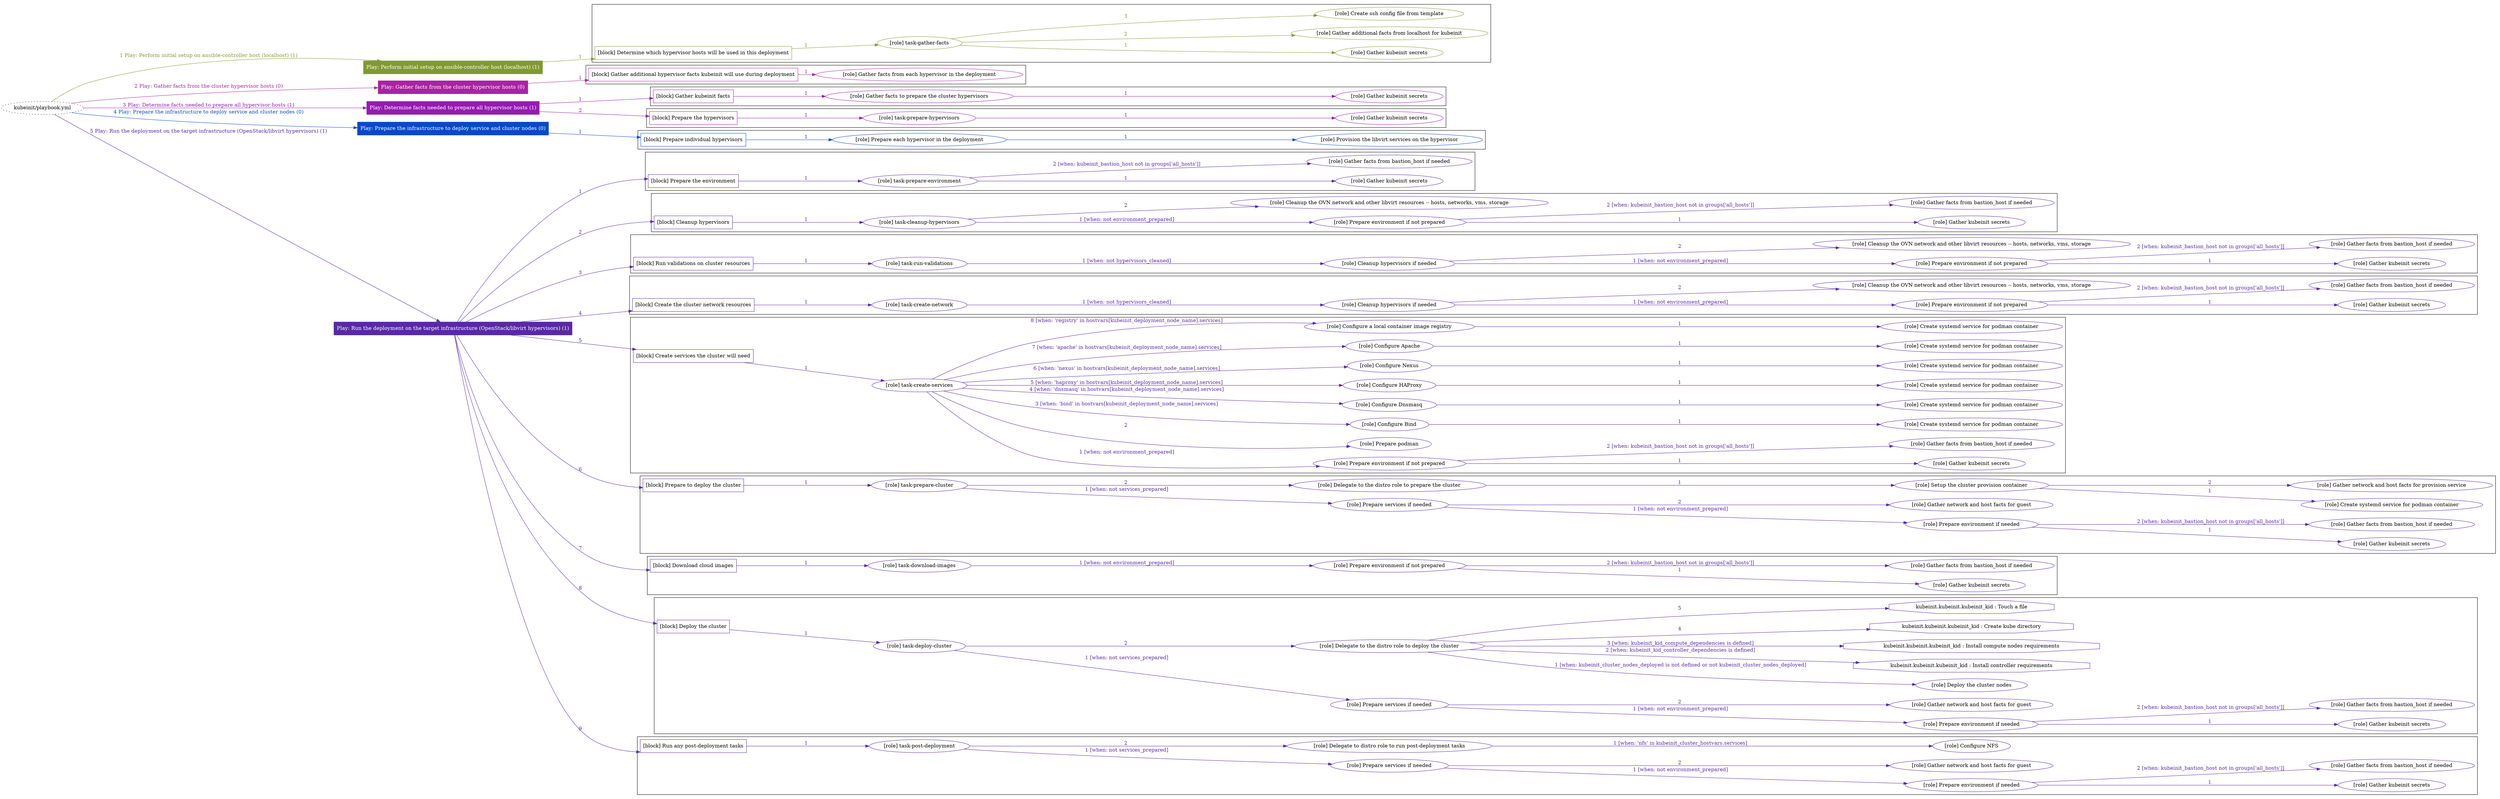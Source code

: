 digraph {
	graph [concentrate=true ordering=in rankdir=LR ratio=fill]
	edge [esep=5 sep=10]
	"kubeinit/playbook.yml" [URL="/home/runner/work/kubeinit/kubeinit/kubeinit/playbook.yml" id=playbook_8ce972f6 style=dotted]
	"kubeinit/playbook.yml" -> play_a00610d8 [label="1 Play: Perform initial setup on ansible-controller host (localhost) (1)" color="#819933" fontcolor="#819933" id=edge_play_a00610d8 labeltooltip="1 Play: Perform initial setup on ansible-controller host (localhost) (1)" tooltip="1 Play: Perform initial setup on ansible-controller host (localhost) (1)"]
	subgraph "Play: Perform initial setup on ansible-controller host (localhost) (1)" {
		play_a00610d8 [label="Play: Perform initial setup on ansible-controller host (localhost) (1)" URL="/home/runner/work/kubeinit/kubeinit/kubeinit/playbook.yml" color="#819933" fontcolor="#ffffff" id=play_a00610d8 shape=box style=filled tooltip=localhost]
		play_a00610d8 -> block_eecd0eb5 [label=1 color="#819933" fontcolor="#819933" id=edge_block_eecd0eb5 labeltooltip=1 tooltip=1]
		subgraph cluster_block_eecd0eb5 {
			block_eecd0eb5 [label="[block] Determine which hypervisor hosts will be used in this deployment" URL="/home/runner/work/kubeinit/kubeinit/kubeinit/playbook.yml" color="#819933" id=block_eecd0eb5 labeltooltip="Determine which hypervisor hosts will be used in this deployment" shape=box tooltip="Determine which hypervisor hosts will be used in this deployment"]
			block_eecd0eb5 -> role_9b26ced1 [label="1 " color="#819933" fontcolor="#819933" id=edge_role_9b26ced1 labeltooltip="1 " tooltip="1 "]
			subgraph "task-gather-facts" {
				role_9b26ced1 [label="[role] task-gather-facts" URL="/home/runner/work/kubeinit/kubeinit/kubeinit/playbook.yml" color="#819933" id=role_9b26ced1 tooltip="task-gather-facts"]
				role_9b26ced1 -> role_7bff878f [label="1 " color="#819933" fontcolor="#819933" id=edge_role_7bff878f labeltooltip="1 " tooltip="1 "]
				subgraph "Gather kubeinit secrets" {
					role_7bff878f [label="[role] Gather kubeinit secrets" URL="/home/runner/.ansible/collections/ansible_collections/kubeinit/kubeinit/roles/kubeinit_prepare/tasks/build_hypervisors_group.yml" color="#819933" id=role_7bff878f tooltip="Gather kubeinit secrets"]
				}
				role_9b26ced1 -> role_5f33b4a3 [label="2 " color="#819933" fontcolor="#819933" id=edge_role_5f33b4a3 labeltooltip="2 " tooltip="2 "]
				subgraph "Gather additional facts from localhost for kubeinit" {
					role_5f33b4a3 [label="[role] Gather additional facts from localhost for kubeinit" URL="/home/runner/.ansible/collections/ansible_collections/kubeinit/kubeinit/roles/kubeinit_prepare/tasks/build_hypervisors_group.yml" color="#819933" id=role_5f33b4a3 tooltip="Gather additional facts from localhost for kubeinit"]
				}
				role_9b26ced1 -> role_9626a377 [label="3 " color="#819933" fontcolor="#819933" id=edge_role_9626a377 labeltooltip="3 " tooltip="3 "]
				subgraph "Create ssh config file from template" {
					role_9626a377 [label="[role] Create ssh config file from template" URL="/home/runner/.ansible/collections/ansible_collections/kubeinit/kubeinit/roles/kubeinit_prepare/tasks/build_hypervisors_group.yml" color="#819933" id=role_9626a377 tooltip="Create ssh config file from template"]
				}
			}
		}
	}
	"kubeinit/playbook.yml" -> play_d8bf153d [label="2 Play: Gather facts from the cluster hypervisor hosts (0)" color="#a923a3" fontcolor="#a923a3" id=edge_play_d8bf153d labeltooltip="2 Play: Gather facts from the cluster hypervisor hosts (0)" tooltip="2 Play: Gather facts from the cluster hypervisor hosts (0)"]
	subgraph "Play: Gather facts from the cluster hypervisor hosts (0)" {
		play_d8bf153d [label="Play: Gather facts from the cluster hypervisor hosts (0)" URL="/home/runner/work/kubeinit/kubeinit/kubeinit/playbook.yml" color="#a923a3" fontcolor="#ffffff" id=play_d8bf153d shape=box style=filled tooltip="Play: Gather facts from the cluster hypervisor hosts (0)"]
		play_d8bf153d -> block_7d957547 [label=1 color="#a923a3" fontcolor="#a923a3" id=edge_block_7d957547 labeltooltip=1 tooltip=1]
		subgraph cluster_block_7d957547 {
			block_7d957547 [label="[block] Gather additional hypervisor facts kubeinit will use during deployment" URL="/home/runner/work/kubeinit/kubeinit/kubeinit/playbook.yml" color="#a923a3" id=block_7d957547 labeltooltip="Gather additional hypervisor facts kubeinit will use during deployment" shape=box tooltip="Gather additional hypervisor facts kubeinit will use during deployment"]
			block_7d957547 -> role_57a91de4 [label="1 " color="#a923a3" fontcolor="#a923a3" id=edge_role_57a91de4 labeltooltip="1 " tooltip="1 "]
			subgraph "Gather facts from each hypervisor in the deployment" {
				role_57a91de4 [label="[role] Gather facts from each hypervisor in the deployment" URL="/home/runner/work/kubeinit/kubeinit/kubeinit/playbook.yml" color="#a923a3" id=role_57a91de4 tooltip="Gather facts from each hypervisor in the deployment"]
			}
		}
	}
	"kubeinit/playbook.yml" -> play_5dade172 [label="3 Play: Determine facts needed to prepare all hypervisor hosts (1)" color="#941cb0" fontcolor="#941cb0" id=edge_play_5dade172 labeltooltip="3 Play: Determine facts needed to prepare all hypervisor hosts (1)" tooltip="3 Play: Determine facts needed to prepare all hypervisor hosts (1)"]
	subgraph "Play: Determine facts needed to prepare all hypervisor hosts (1)" {
		play_5dade172 [label="Play: Determine facts needed to prepare all hypervisor hosts (1)" URL="/home/runner/work/kubeinit/kubeinit/kubeinit/playbook.yml" color="#941cb0" fontcolor="#ffffff" id=play_5dade172 shape=box style=filled tooltip=localhost]
		play_5dade172 -> block_a8b3f844 [label=1 color="#941cb0" fontcolor="#941cb0" id=edge_block_a8b3f844 labeltooltip=1 tooltip=1]
		subgraph cluster_block_a8b3f844 {
			block_a8b3f844 [label="[block] Gather kubeinit facts" URL="/home/runner/work/kubeinit/kubeinit/kubeinit/playbook.yml" color="#941cb0" id=block_a8b3f844 labeltooltip="Gather kubeinit facts" shape=box tooltip="Gather kubeinit facts"]
			block_a8b3f844 -> role_d0532cda [label="1 " color="#941cb0" fontcolor="#941cb0" id=edge_role_d0532cda labeltooltip="1 " tooltip="1 "]
			subgraph "Gather facts to prepare the cluster hypervisors" {
				role_d0532cda [label="[role] Gather facts to prepare the cluster hypervisors" URL="/home/runner/work/kubeinit/kubeinit/kubeinit/playbook.yml" color="#941cb0" id=role_d0532cda tooltip="Gather facts to prepare the cluster hypervisors"]
				role_d0532cda -> role_fc6f0916 [label="1 " color="#941cb0" fontcolor="#941cb0" id=edge_role_fc6f0916 labeltooltip="1 " tooltip="1 "]
				subgraph "Gather kubeinit secrets" {
					role_fc6f0916 [label="[role] Gather kubeinit secrets" URL="/home/runner/.ansible/collections/ansible_collections/kubeinit/kubeinit/roles/kubeinit_prepare/tasks/gather_kubeinit_facts.yml" color="#941cb0" id=role_fc6f0916 tooltip="Gather kubeinit secrets"]
				}
			}
		}
		play_5dade172 -> block_9601c9f2 [label=2 color="#941cb0" fontcolor="#941cb0" id=edge_block_9601c9f2 labeltooltip=2 tooltip=2]
		subgraph cluster_block_9601c9f2 {
			block_9601c9f2 [label="[block] Prepare the hypervisors" URL="/home/runner/work/kubeinit/kubeinit/kubeinit/playbook.yml" color="#941cb0" id=block_9601c9f2 labeltooltip="Prepare the hypervisors" shape=box tooltip="Prepare the hypervisors"]
			block_9601c9f2 -> role_b4372beb [label="1 " color="#941cb0" fontcolor="#941cb0" id=edge_role_b4372beb labeltooltip="1 " tooltip="1 "]
			subgraph "task-prepare-hypervisors" {
				role_b4372beb [label="[role] task-prepare-hypervisors" URL="/home/runner/work/kubeinit/kubeinit/kubeinit/playbook.yml" color="#941cb0" id=role_b4372beb tooltip="task-prepare-hypervisors"]
				role_b4372beb -> role_559733bd [label="1 " color="#941cb0" fontcolor="#941cb0" id=edge_role_559733bd labeltooltip="1 " tooltip="1 "]
				subgraph "Gather kubeinit secrets" {
					role_559733bd [label="[role] Gather kubeinit secrets" URL="/home/runner/.ansible/collections/ansible_collections/kubeinit/kubeinit/roles/kubeinit_prepare/tasks/gather_kubeinit_facts.yml" color="#941cb0" id=role_559733bd tooltip="Gather kubeinit secrets"]
				}
			}
		}
	}
	"kubeinit/playbook.yml" -> play_0449ea7f [label="4 Play: Prepare the infrastructure to deploy service and cluster nodes (0)" color="#074ac5" fontcolor="#074ac5" id=edge_play_0449ea7f labeltooltip="4 Play: Prepare the infrastructure to deploy service and cluster nodes (0)" tooltip="4 Play: Prepare the infrastructure to deploy service and cluster nodes (0)"]
	subgraph "Play: Prepare the infrastructure to deploy service and cluster nodes (0)" {
		play_0449ea7f [label="Play: Prepare the infrastructure to deploy service and cluster nodes (0)" URL="/home/runner/work/kubeinit/kubeinit/kubeinit/playbook.yml" color="#074ac5" fontcolor="#ffffff" id=play_0449ea7f shape=box style=filled tooltip="Play: Prepare the infrastructure to deploy service and cluster nodes (0)"]
		play_0449ea7f -> block_ff34ad61 [label=1 color="#074ac5" fontcolor="#074ac5" id=edge_block_ff34ad61 labeltooltip=1 tooltip=1]
		subgraph cluster_block_ff34ad61 {
			block_ff34ad61 [label="[block] Prepare individual hypervisors" URL="/home/runner/work/kubeinit/kubeinit/kubeinit/playbook.yml" color="#074ac5" id=block_ff34ad61 labeltooltip="Prepare individual hypervisors" shape=box tooltip="Prepare individual hypervisors"]
			block_ff34ad61 -> role_a9e11a00 [label="1 " color="#074ac5" fontcolor="#074ac5" id=edge_role_a9e11a00 labeltooltip="1 " tooltip="1 "]
			subgraph "Prepare each hypervisor in the deployment" {
				role_a9e11a00 [label="[role] Prepare each hypervisor in the deployment" URL="/home/runner/work/kubeinit/kubeinit/kubeinit/playbook.yml" color="#074ac5" id=role_a9e11a00 tooltip="Prepare each hypervisor in the deployment"]
				role_a9e11a00 -> role_26f222f6 [label="1 " color="#074ac5" fontcolor="#074ac5" id=edge_role_26f222f6 labeltooltip="1 " tooltip="1 "]
				subgraph "Provision the libvirt services on the hypervisor" {
					role_26f222f6 [label="[role] Provision the libvirt services on the hypervisor" URL="/home/runner/.ansible/collections/ansible_collections/kubeinit/kubeinit/roles/kubeinit_prepare/tasks/prepare_hypervisor.yml" color="#074ac5" id=role_26f222f6 tooltip="Provision the libvirt services on the hypervisor"]
				}
			}
		}
	}
	"kubeinit/playbook.yml" -> play_70c4f599 [label="5 Play: Run the deployment on the target infrastructure (OpenStack/libvirt hypervisors) (1)" color="#5929a3" fontcolor="#5929a3" id=edge_play_70c4f599 labeltooltip="5 Play: Run the deployment on the target infrastructure (OpenStack/libvirt hypervisors) (1)" tooltip="5 Play: Run the deployment on the target infrastructure (OpenStack/libvirt hypervisors) (1)"]
	subgraph "Play: Run the deployment on the target infrastructure (OpenStack/libvirt hypervisors) (1)" {
		play_70c4f599 [label="Play: Run the deployment on the target infrastructure (OpenStack/libvirt hypervisors) (1)" URL="/home/runner/work/kubeinit/kubeinit/kubeinit/playbook.yml" color="#5929a3" fontcolor="#ffffff" id=play_70c4f599 shape=box style=filled tooltip=localhost]
		play_70c4f599 -> block_cb1fabef [label=1 color="#5929a3" fontcolor="#5929a3" id=edge_block_cb1fabef labeltooltip=1 tooltip=1]
		subgraph cluster_block_cb1fabef {
			block_cb1fabef [label="[block] Prepare the environment" URL="/home/runner/work/kubeinit/kubeinit/kubeinit/playbook.yml" color="#5929a3" id=block_cb1fabef labeltooltip="Prepare the environment" shape=box tooltip="Prepare the environment"]
			block_cb1fabef -> role_ddd1a2d8 [label="1 " color="#5929a3" fontcolor="#5929a3" id=edge_role_ddd1a2d8 labeltooltip="1 " tooltip="1 "]
			subgraph "task-prepare-environment" {
				role_ddd1a2d8 [label="[role] task-prepare-environment" URL="/home/runner/work/kubeinit/kubeinit/kubeinit/playbook.yml" color="#5929a3" id=role_ddd1a2d8 tooltip="task-prepare-environment"]
				role_ddd1a2d8 -> role_a6bb37b5 [label="1 " color="#5929a3" fontcolor="#5929a3" id=edge_role_a6bb37b5 labeltooltip="1 " tooltip="1 "]
				subgraph "Gather kubeinit secrets" {
					role_a6bb37b5 [label="[role] Gather kubeinit secrets" URL="/home/runner/.ansible/collections/ansible_collections/kubeinit/kubeinit/roles/kubeinit_prepare/tasks/gather_kubeinit_facts.yml" color="#5929a3" id=role_a6bb37b5 tooltip="Gather kubeinit secrets"]
				}
				role_ddd1a2d8 -> role_8b0789d8 [label="2 [when: kubeinit_bastion_host not in groups['all_hosts']]" color="#5929a3" fontcolor="#5929a3" id=edge_role_8b0789d8 labeltooltip="2 [when: kubeinit_bastion_host not in groups['all_hosts']]" tooltip="2 [when: kubeinit_bastion_host not in groups['all_hosts']]"]
				subgraph "Gather facts from bastion_host if needed" {
					role_8b0789d8 [label="[role] Gather facts from bastion_host if needed" URL="/home/runner/.ansible/collections/ansible_collections/kubeinit/kubeinit/roles/kubeinit_prepare/tasks/main.yml" color="#5929a3" id=role_8b0789d8 tooltip="Gather facts from bastion_host if needed"]
				}
			}
		}
		play_70c4f599 -> block_d9edda8a [label=2 color="#5929a3" fontcolor="#5929a3" id=edge_block_d9edda8a labeltooltip=2 tooltip=2]
		subgraph cluster_block_d9edda8a {
			block_d9edda8a [label="[block] Cleanup hypervisors" URL="/home/runner/work/kubeinit/kubeinit/kubeinit/playbook.yml" color="#5929a3" id=block_d9edda8a labeltooltip="Cleanup hypervisors" shape=box tooltip="Cleanup hypervisors"]
			block_d9edda8a -> role_cb01cd38 [label="1 " color="#5929a3" fontcolor="#5929a3" id=edge_role_cb01cd38 labeltooltip="1 " tooltip="1 "]
			subgraph "task-cleanup-hypervisors" {
				role_cb01cd38 [label="[role] task-cleanup-hypervisors" URL="/home/runner/work/kubeinit/kubeinit/kubeinit/playbook.yml" color="#5929a3" id=role_cb01cd38 tooltip="task-cleanup-hypervisors"]
				role_cb01cd38 -> role_0bebf4a0 [label="1 [when: not environment_prepared]" color="#5929a3" fontcolor="#5929a3" id=edge_role_0bebf4a0 labeltooltip="1 [when: not environment_prepared]" tooltip="1 [when: not environment_prepared]"]
				subgraph "Prepare environment if not prepared" {
					role_0bebf4a0 [label="[role] Prepare environment if not prepared" URL="/home/runner/.ansible/collections/ansible_collections/kubeinit/kubeinit/roles/kubeinit_libvirt/tasks/cleanup_hypervisors.yml" color="#5929a3" id=role_0bebf4a0 tooltip="Prepare environment if not prepared"]
					role_0bebf4a0 -> role_1be40583 [label="1 " color="#5929a3" fontcolor="#5929a3" id=edge_role_1be40583 labeltooltip="1 " tooltip="1 "]
					subgraph "Gather kubeinit secrets" {
						role_1be40583 [label="[role] Gather kubeinit secrets" URL="/home/runner/.ansible/collections/ansible_collections/kubeinit/kubeinit/roles/kubeinit_prepare/tasks/gather_kubeinit_facts.yml" color="#5929a3" id=role_1be40583 tooltip="Gather kubeinit secrets"]
					}
					role_0bebf4a0 -> role_23ec8799 [label="2 [when: kubeinit_bastion_host not in groups['all_hosts']]" color="#5929a3" fontcolor="#5929a3" id=edge_role_23ec8799 labeltooltip="2 [when: kubeinit_bastion_host not in groups['all_hosts']]" tooltip="2 [when: kubeinit_bastion_host not in groups['all_hosts']]"]
					subgraph "Gather facts from bastion_host if needed" {
						role_23ec8799 [label="[role] Gather facts from bastion_host if needed" URL="/home/runner/.ansible/collections/ansible_collections/kubeinit/kubeinit/roles/kubeinit_prepare/tasks/main.yml" color="#5929a3" id=role_23ec8799 tooltip="Gather facts from bastion_host if needed"]
					}
				}
				role_cb01cd38 -> role_b170ea70 [label="2 " color="#5929a3" fontcolor="#5929a3" id=edge_role_b170ea70 labeltooltip="2 " tooltip="2 "]
				subgraph "Cleanup the OVN network and other libvirt resources -- hosts, networks, vms, storage" {
					role_b170ea70 [label="[role] Cleanup the OVN network and other libvirt resources -- hosts, networks, vms, storage" URL="/home/runner/.ansible/collections/ansible_collections/kubeinit/kubeinit/roles/kubeinit_libvirt/tasks/cleanup_hypervisors.yml" color="#5929a3" id=role_b170ea70 tooltip="Cleanup the OVN network and other libvirt resources -- hosts, networks, vms, storage"]
				}
			}
		}
		play_70c4f599 -> block_c60ae1b3 [label=3 color="#5929a3" fontcolor="#5929a3" id=edge_block_c60ae1b3 labeltooltip=3 tooltip=3]
		subgraph cluster_block_c60ae1b3 {
			block_c60ae1b3 [label="[block] Run validations on cluster resources" URL="/home/runner/work/kubeinit/kubeinit/kubeinit/playbook.yml" color="#5929a3" id=block_c60ae1b3 labeltooltip="Run validations on cluster resources" shape=box tooltip="Run validations on cluster resources"]
			block_c60ae1b3 -> role_029942dd [label="1 " color="#5929a3" fontcolor="#5929a3" id=edge_role_029942dd labeltooltip="1 " tooltip="1 "]
			subgraph "task-run-validations" {
				role_029942dd [label="[role] task-run-validations" URL="/home/runner/work/kubeinit/kubeinit/kubeinit/playbook.yml" color="#5929a3" id=role_029942dd tooltip="task-run-validations"]
				role_029942dd -> role_41f34697 [label="1 [when: not hypervisors_cleaned]" color="#5929a3" fontcolor="#5929a3" id=edge_role_41f34697 labeltooltip="1 [when: not hypervisors_cleaned]" tooltip="1 [when: not hypervisors_cleaned]"]
				subgraph "Cleanup hypervisors if needed" {
					role_41f34697 [label="[role] Cleanup hypervisors if needed" URL="/home/runner/.ansible/collections/ansible_collections/kubeinit/kubeinit/roles/kubeinit_validations/tasks/main.yml" color="#5929a3" id=role_41f34697 tooltip="Cleanup hypervisors if needed"]
					role_41f34697 -> role_249ff6ed [label="1 [when: not environment_prepared]" color="#5929a3" fontcolor="#5929a3" id=edge_role_249ff6ed labeltooltip="1 [when: not environment_prepared]" tooltip="1 [when: not environment_prepared]"]
					subgraph "Prepare environment if not prepared" {
						role_249ff6ed [label="[role] Prepare environment if not prepared" URL="/home/runner/.ansible/collections/ansible_collections/kubeinit/kubeinit/roles/kubeinit_libvirt/tasks/cleanup_hypervisors.yml" color="#5929a3" id=role_249ff6ed tooltip="Prepare environment if not prepared"]
						role_249ff6ed -> role_4bbe1136 [label="1 " color="#5929a3" fontcolor="#5929a3" id=edge_role_4bbe1136 labeltooltip="1 " tooltip="1 "]
						subgraph "Gather kubeinit secrets" {
							role_4bbe1136 [label="[role] Gather kubeinit secrets" URL="/home/runner/.ansible/collections/ansible_collections/kubeinit/kubeinit/roles/kubeinit_prepare/tasks/gather_kubeinit_facts.yml" color="#5929a3" id=role_4bbe1136 tooltip="Gather kubeinit secrets"]
						}
						role_249ff6ed -> role_a6064465 [label="2 [when: kubeinit_bastion_host not in groups['all_hosts']]" color="#5929a3" fontcolor="#5929a3" id=edge_role_a6064465 labeltooltip="2 [when: kubeinit_bastion_host not in groups['all_hosts']]" tooltip="2 [when: kubeinit_bastion_host not in groups['all_hosts']]"]
						subgraph "Gather facts from bastion_host if needed" {
							role_a6064465 [label="[role] Gather facts from bastion_host if needed" URL="/home/runner/.ansible/collections/ansible_collections/kubeinit/kubeinit/roles/kubeinit_prepare/tasks/main.yml" color="#5929a3" id=role_a6064465 tooltip="Gather facts from bastion_host if needed"]
						}
					}
					role_41f34697 -> role_2f9d4e4b [label="2 " color="#5929a3" fontcolor="#5929a3" id=edge_role_2f9d4e4b labeltooltip="2 " tooltip="2 "]
					subgraph "Cleanup the OVN network and other libvirt resources -- hosts, networks, vms, storage" {
						role_2f9d4e4b [label="[role] Cleanup the OVN network and other libvirt resources -- hosts, networks, vms, storage" URL="/home/runner/.ansible/collections/ansible_collections/kubeinit/kubeinit/roles/kubeinit_libvirt/tasks/cleanup_hypervisors.yml" color="#5929a3" id=role_2f9d4e4b tooltip="Cleanup the OVN network and other libvirt resources -- hosts, networks, vms, storage"]
					}
				}
			}
		}
		play_70c4f599 -> block_d2d94353 [label=4 color="#5929a3" fontcolor="#5929a3" id=edge_block_d2d94353 labeltooltip=4 tooltip=4]
		subgraph cluster_block_d2d94353 {
			block_d2d94353 [label="[block] Create the cluster network resources" URL="/home/runner/work/kubeinit/kubeinit/kubeinit/playbook.yml" color="#5929a3" id=block_d2d94353 labeltooltip="Create the cluster network resources" shape=box tooltip="Create the cluster network resources"]
			block_d2d94353 -> role_965b917f [label="1 " color="#5929a3" fontcolor="#5929a3" id=edge_role_965b917f labeltooltip="1 " tooltip="1 "]
			subgraph "task-create-network" {
				role_965b917f [label="[role] task-create-network" URL="/home/runner/work/kubeinit/kubeinit/kubeinit/playbook.yml" color="#5929a3" id=role_965b917f tooltip="task-create-network"]
				role_965b917f -> role_ebb38cb8 [label="1 [when: not hypervisors_cleaned]" color="#5929a3" fontcolor="#5929a3" id=edge_role_ebb38cb8 labeltooltip="1 [when: not hypervisors_cleaned]" tooltip="1 [when: not hypervisors_cleaned]"]
				subgraph "Cleanup hypervisors if needed" {
					role_ebb38cb8 [label="[role] Cleanup hypervisors if needed" URL="/home/runner/.ansible/collections/ansible_collections/kubeinit/kubeinit/roles/kubeinit_libvirt/tasks/create_network.yml" color="#5929a3" id=role_ebb38cb8 tooltip="Cleanup hypervisors if needed"]
					role_ebb38cb8 -> role_f8f801a8 [label="1 [when: not environment_prepared]" color="#5929a3" fontcolor="#5929a3" id=edge_role_f8f801a8 labeltooltip="1 [when: not environment_prepared]" tooltip="1 [when: not environment_prepared]"]
					subgraph "Prepare environment if not prepared" {
						role_f8f801a8 [label="[role] Prepare environment if not prepared" URL="/home/runner/.ansible/collections/ansible_collections/kubeinit/kubeinit/roles/kubeinit_libvirt/tasks/cleanup_hypervisors.yml" color="#5929a3" id=role_f8f801a8 tooltip="Prepare environment if not prepared"]
						role_f8f801a8 -> role_c7a2cb48 [label="1 " color="#5929a3" fontcolor="#5929a3" id=edge_role_c7a2cb48 labeltooltip="1 " tooltip="1 "]
						subgraph "Gather kubeinit secrets" {
							role_c7a2cb48 [label="[role] Gather kubeinit secrets" URL="/home/runner/.ansible/collections/ansible_collections/kubeinit/kubeinit/roles/kubeinit_prepare/tasks/gather_kubeinit_facts.yml" color="#5929a3" id=role_c7a2cb48 tooltip="Gather kubeinit secrets"]
						}
						role_f8f801a8 -> role_4f255bd6 [label="2 [when: kubeinit_bastion_host not in groups['all_hosts']]" color="#5929a3" fontcolor="#5929a3" id=edge_role_4f255bd6 labeltooltip="2 [when: kubeinit_bastion_host not in groups['all_hosts']]" tooltip="2 [when: kubeinit_bastion_host not in groups['all_hosts']]"]
						subgraph "Gather facts from bastion_host if needed" {
							role_4f255bd6 [label="[role] Gather facts from bastion_host if needed" URL="/home/runner/.ansible/collections/ansible_collections/kubeinit/kubeinit/roles/kubeinit_prepare/tasks/main.yml" color="#5929a3" id=role_4f255bd6 tooltip="Gather facts from bastion_host if needed"]
						}
					}
					role_ebb38cb8 -> role_302c571f [label="2 " color="#5929a3" fontcolor="#5929a3" id=edge_role_302c571f labeltooltip="2 " tooltip="2 "]
					subgraph "Cleanup the OVN network and other libvirt resources -- hosts, networks, vms, storage" {
						role_302c571f [label="[role] Cleanup the OVN network and other libvirt resources -- hosts, networks, vms, storage" URL="/home/runner/.ansible/collections/ansible_collections/kubeinit/kubeinit/roles/kubeinit_libvirt/tasks/cleanup_hypervisors.yml" color="#5929a3" id=role_302c571f tooltip="Cleanup the OVN network and other libvirt resources -- hosts, networks, vms, storage"]
					}
				}
			}
		}
		play_70c4f599 -> block_1091e897 [label=5 color="#5929a3" fontcolor="#5929a3" id=edge_block_1091e897 labeltooltip=5 tooltip=5]
		subgraph cluster_block_1091e897 {
			block_1091e897 [label="[block] Create services the cluster will need" URL="/home/runner/work/kubeinit/kubeinit/kubeinit/playbook.yml" color="#5929a3" id=block_1091e897 labeltooltip="Create services the cluster will need" shape=box tooltip="Create services the cluster will need"]
			block_1091e897 -> role_5275426c [label="1 " color="#5929a3" fontcolor="#5929a3" id=edge_role_5275426c labeltooltip="1 " tooltip="1 "]
			subgraph "task-create-services" {
				role_5275426c [label="[role] task-create-services" URL="/home/runner/work/kubeinit/kubeinit/kubeinit/playbook.yml" color="#5929a3" id=role_5275426c tooltip="task-create-services"]
				role_5275426c -> role_771164b2 [label="1 [when: not environment_prepared]" color="#5929a3" fontcolor="#5929a3" id=edge_role_771164b2 labeltooltip="1 [when: not environment_prepared]" tooltip="1 [when: not environment_prepared]"]
				subgraph "Prepare environment if not prepared" {
					role_771164b2 [label="[role] Prepare environment if not prepared" URL="/home/runner/.ansible/collections/ansible_collections/kubeinit/kubeinit/roles/kubeinit_services/tasks/main.yml" color="#5929a3" id=role_771164b2 tooltip="Prepare environment if not prepared"]
					role_771164b2 -> role_deb33297 [label="1 " color="#5929a3" fontcolor="#5929a3" id=edge_role_deb33297 labeltooltip="1 " tooltip="1 "]
					subgraph "Gather kubeinit secrets" {
						role_deb33297 [label="[role] Gather kubeinit secrets" URL="/home/runner/.ansible/collections/ansible_collections/kubeinit/kubeinit/roles/kubeinit_prepare/tasks/gather_kubeinit_facts.yml" color="#5929a3" id=role_deb33297 tooltip="Gather kubeinit secrets"]
					}
					role_771164b2 -> role_fc018f46 [label="2 [when: kubeinit_bastion_host not in groups['all_hosts']]" color="#5929a3" fontcolor="#5929a3" id=edge_role_fc018f46 labeltooltip="2 [when: kubeinit_bastion_host not in groups['all_hosts']]" tooltip="2 [when: kubeinit_bastion_host not in groups['all_hosts']]"]
					subgraph "Gather facts from bastion_host if needed" {
						role_fc018f46 [label="[role] Gather facts from bastion_host if needed" URL="/home/runner/.ansible/collections/ansible_collections/kubeinit/kubeinit/roles/kubeinit_prepare/tasks/main.yml" color="#5929a3" id=role_fc018f46 tooltip="Gather facts from bastion_host if needed"]
					}
				}
				role_5275426c -> role_1a9b7bb0 [label="2 " color="#5929a3" fontcolor="#5929a3" id=edge_role_1a9b7bb0 labeltooltip="2 " tooltip="2 "]
				subgraph "Prepare podman" {
					role_1a9b7bb0 [label="[role] Prepare podman" URL="/home/runner/.ansible/collections/ansible_collections/kubeinit/kubeinit/roles/kubeinit_services/tasks/00_create_service_pod.yml" color="#5929a3" id=role_1a9b7bb0 tooltip="Prepare podman"]
				}
				role_5275426c -> role_a2df5f7b [label="3 [when: 'bind' in hostvars[kubeinit_deployment_node_name].services]" color="#5929a3" fontcolor="#5929a3" id=edge_role_a2df5f7b labeltooltip="3 [when: 'bind' in hostvars[kubeinit_deployment_node_name].services]" tooltip="3 [when: 'bind' in hostvars[kubeinit_deployment_node_name].services]"]
				subgraph "Configure Bind" {
					role_a2df5f7b [label="[role] Configure Bind" URL="/home/runner/.ansible/collections/ansible_collections/kubeinit/kubeinit/roles/kubeinit_services/tasks/start_services_containers.yml" color="#5929a3" id=role_a2df5f7b tooltip="Configure Bind"]
					role_a2df5f7b -> role_354dde63 [label="1 " color="#5929a3" fontcolor="#5929a3" id=edge_role_354dde63 labeltooltip="1 " tooltip="1 "]
					subgraph "Create systemd service for podman container" {
						role_354dde63 [label="[role] Create systemd service for podman container" URL="/home/runner/.ansible/collections/ansible_collections/kubeinit/kubeinit/roles/kubeinit_bind/tasks/main.yml" color="#5929a3" id=role_354dde63 tooltip="Create systemd service for podman container"]
					}
				}
				role_5275426c -> role_191e162a [label="4 [when: 'dnsmasq' in hostvars[kubeinit_deployment_node_name].services]" color="#5929a3" fontcolor="#5929a3" id=edge_role_191e162a labeltooltip="4 [when: 'dnsmasq' in hostvars[kubeinit_deployment_node_name].services]" tooltip="4 [when: 'dnsmasq' in hostvars[kubeinit_deployment_node_name].services]"]
				subgraph "Configure Dnsmasq" {
					role_191e162a [label="[role] Configure Dnsmasq" URL="/home/runner/.ansible/collections/ansible_collections/kubeinit/kubeinit/roles/kubeinit_services/tasks/start_services_containers.yml" color="#5929a3" id=role_191e162a tooltip="Configure Dnsmasq"]
					role_191e162a -> role_2fd06432 [label="1 " color="#5929a3" fontcolor="#5929a3" id=edge_role_2fd06432 labeltooltip="1 " tooltip="1 "]
					subgraph "Create systemd service for podman container" {
						role_2fd06432 [label="[role] Create systemd service for podman container" URL="/home/runner/.ansible/collections/ansible_collections/kubeinit/kubeinit/roles/kubeinit_dnsmasq/tasks/main.yml" color="#5929a3" id=role_2fd06432 tooltip="Create systemd service for podman container"]
					}
				}
				role_5275426c -> role_52f9b2d3 [label="5 [when: 'haproxy' in hostvars[kubeinit_deployment_node_name].services]" color="#5929a3" fontcolor="#5929a3" id=edge_role_52f9b2d3 labeltooltip="5 [when: 'haproxy' in hostvars[kubeinit_deployment_node_name].services]" tooltip="5 [when: 'haproxy' in hostvars[kubeinit_deployment_node_name].services]"]
				subgraph "Configure HAProxy" {
					role_52f9b2d3 [label="[role] Configure HAProxy" URL="/home/runner/.ansible/collections/ansible_collections/kubeinit/kubeinit/roles/kubeinit_services/tasks/start_services_containers.yml" color="#5929a3" id=role_52f9b2d3 tooltip="Configure HAProxy"]
					role_52f9b2d3 -> role_7177c420 [label="1 " color="#5929a3" fontcolor="#5929a3" id=edge_role_7177c420 labeltooltip="1 " tooltip="1 "]
					subgraph "Create systemd service for podman container" {
						role_7177c420 [label="[role] Create systemd service for podman container" URL="/home/runner/.ansible/collections/ansible_collections/kubeinit/kubeinit/roles/kubeinit_haproxy/tasks/main.yml" color="#5929a3" id=role_7177c420 tooltip="Create systemd service for podman container"]
					}
				}
				role_5275426c -> role_0a86a5c7 [label="6 [when: 'nexus' in hostvars[kubeinit_deployment_node_name].services]" color="#5929a3" fontcolor="#5929a3" id=edge_role_0a86a5c7 labeltooltip="6 [when: 'nexus' in hostvars[kubeinit_deployment_node_name].services]" tooltip="6 [when: 'nexus' in hostvars[kubeinit_deployment_node_name].services]"]
				subgraph "Configure Nexus" {
					role_0a86a5c7 [label="[role] Configure Nexus" URL="/home/runner/.ansible/collections/ansible_collections/kubeinit/kubeinit/roles/kubeinit_services/tasks/start_services_containers.yml" color="#5929a3" id=role_0a86a5c7 tooltip="Configure Nexus"]
					role_0a86a5c7 -> role_005f59d3 [label="1 " color="#5929a3" fontcolor="#5929a3" id=edge_role_005f59d3 labeltooltip="1 " tooltip="1 "]
					subgraph "Create systemd service for podman container" {
						role_005f59d3 [label="[role] Create systemd service for podman container" URL="/home/runner/.ansible/collections/ansible_collections/kubeinit/kubeinit/roles/kubeinit_nexus/tasks/main.yml" color="#5929a3" id=role_005f59d3 tooltip="Create systemd service for podman container"]
					}
				}
				role_5275426c -> role_2f1773b3 [label="7 [when: 'apache' in hostvars[kubeinit_deployment_node_name].services]" color="#5929a3" fontcolor="#5929a3" id=edge_role_2f1773b3 labeltooltip="7 [when: 'apache' in hostvars[kubeinit_deployment_node_name].services]" tooltip="7 [when: 'apache' in hostvars[kubeinit_deployment_node_name].services]"]
				subgraph "Configure Apache" {
					role_2f1773b3 [label="[role] Configure Apache" URL="/home/runner/.ansible/collections/ansible_collections/kubeinit/kubeinit/roles/kubeinit_services/tasks/start_services_containers.yml" color="#5929a3" id=role_2f1773b3 tooltip="Configure Apache"]
					role_2f1773b3 -> role_1224b2ac [label="1 " color="#5929a3" fontcolor="#5929a3" id=edge_role_1224b2ac labeltooltip="1 " tooltip="1 "]
					subgraph "Create systemd service for podman container" {
						role_1224b2ac [label="[role] Create systemd service for podman container" URL="/home/runner/.ansible/collections/ansible_collections/kubeinit/kubeinit/roles/kubeinit_apache/tasks/main.yml" color="#5929a3" id=role_1224b2ac tooltip="Create systemd service for podman container"]
					}
				}
				role_5275426c -> role_b912f02b [label="8 [when: 'registry' in hostvars[kubeinit_deployment_node_name].services]" color="#5929a3" fontcolor="#5929a3" id=edge_role_b912f02b labeltooltip="8 [when: 'registry' in hostvars[kubeinit_deployment_node_name].services]" tooltip="8 [when: 'registry' in hostvars[kubeinit_deployment_node_name].services]"]
				subgraph "Configure a local container image registry" {
					role_b912f02b [label="[role] Configure a local container image registry" URL="/home/runner/.ansible/collections/ansible_collections/kubeinit/kubeinit/roles/kubeinit_services/tasks/start_services_containers.yml" color="#5929a3" id=role_b912f02b tooltip="Configure a local container image registry"]
					role_b912f02b -> role_02d9a479 [label="1 " color="#5929a3" fontcolor="#5929a3" id=edge_role_02d9a479 labeltooltip="1 " tooltip="1 "]
					subgraph "Create systemd service for podman container" {
						role_02d9a479 [label="[role] Create systemd service for podman container" URL="/home/runner/.ansible/collections/ansible_collections/kubeinit/kubeinit/roles/kubeinit_registry/tasks/main.yml" color="#5929a3" id=role_02d9a479 tooltip="Create systemd service for podman container"]
					}
				}
			}
		}
		play_70c4f599 -> block_df5e0954 [label=6 color="#5929a3" fontcolor="#5929a3" id=edge_block_df5e0954 labeltooltip=6 tooltip=6]
		subgraph cluster_block_df5e0954 {
			block_df5e0954 [label="[block] Prepare to deploy the cluster" URL="/home/runner/work/kubeinit/kubeinit/kubeinit/playbook.yml" color="#5929a3" id=block_df5e0954 labeltooltip="Prepare to deploy the cluster" shape=box tooltip="Prepare to deploy the cluster"]
			block_df5e0954 -> role_2d5b487c [label="1 " color="#5929a3" fontcolor="#5929a3" id=edge_role_2d5b487c labeltooltip="1 " tooltip="1 "]
			subgraph "task-prepare-cluster" {
				role_2d5b487c [label="[role] task-prepare-cluster" URL="/home/runner/work/kubeinit/kubeinit/kubeinit/playbook.yml" color="#5929a3" id=role_2d5b487c tooltip="task-prepare-cluster"]
				role_2d5b487c -> role_333f7202 [label="1 [when: not services_prepared]" color="#5929a3" fontcolor="#5929a3" id=edge_role_333f7202 labeltooltip="1 [when: not services_prepared]" tooltip="1 [when: not services_prepared]"]
				subgraph "Prepare services if needed" {
					role_333f7202 [label="[role] Prepare services if needed" URL="/home/runner/.ansible/collections/ansible_collections/kubeinit/kubeinit/roles/kubeinit_prepare/tasks/prepare_cluster.yml" color="#5929a3" id=role_333f7202 tooltip="Prepare services if needed"]
					role_333f7202 -> role_3a48d99f [label="1 [when: not environment_prepared]" color="#5929a3" fontcolor="#5929a3" id=edge_role_3a48d99f labeltooltip="1 [when: not environment_prepared]" tooltip="1 [when: not environment_prepared]"]
					subgraph "Prepare environment if needed" {
						role_3a48d99f [label="[role] Prepare environment if needed" URL="/home/runner/.ansible/collections/ansible_collections/kubeinit/kubeinit/roles/kubeinit_services/tasks/prepare_services.yml" color="#5929a3" id=role_3a48d99f tooltip="Prepare environment if needed"]
						role_3a48d99f -> role_b03593ee [label="1 " color="#5929a3" fontcolor="#5929a3" id=edge_role_b03593ee labeltooltip="1 " tooltip="1 "]
						subgraph "Gather kubeinit secrets" {
							role_b03593ee [label="[role] Gather kubeinit secrets" URL="/home/runner/.ansible/collections/ansible_collections/kubeinit/kubeinit/roles/kubeinit_prepare/tasks/gather_kubeinit_facts.yml" color="#5929a3" id=role_b03593ee tooltip="Gather kubeinit secrets"]
						}
						role_3a48d99f -> role_a447aaef [label="2 [when: kubeinit_bastion_host not in groups['all_hosts']]" color="#5929a3" fontcolor="#5929a3" id=edge_role_a447aaef labeltooltip="2 [when: kubeinit_bastion_host not in groups['all_hosts']]" tooltip="2 [when: kubeinit_bastion_host not in groups['all_hosts']]"]
						subgraph "Gather facts from bastion_host if needed" {
							role_a447aaef [label="[role] Gather facts from bastion_host if needed" URL="/home/runner/.ansible/collections/ansible_collections/kubeinit/kubeinit/roles/kubeinit_prepare/tasks/main.yml" color="#5929a3" id=role_a447aaef tooltip="Gather facts from bastion_host if needed"]
						}
					}
					role_333f7202 -> role_0f9574d3 [label="2 " color="#5929a3" fontcolor="#5929a3" id=edge_role_0f9574d3 labeltooltip="2 " tooltip="2 "]
					subgraph "Gather network and host facts for guest" {
						role_0f9574d3 [label="[role] Gather network and host facts for guest" URL="/home/runner/.ansible/collections/ansible_collections/kubeinit/kubeinit/roles/kubeinit_services/tasks/prepare_services.yml" color="#5929a3" id=role_0f9574d3 tooltip="Gather network and host facts for guest"]
					}
				}
				role_2d5b487c -> role_fb2c33c7 [label="2 " color="#5929a3" fontcolor="#5929a3" id=edge_role_fb2c33c7 labeltooltip="2 " tooltip="2 "]
				subgraph "Delegate to the distro role to prepare the cluster" {
					role_fb2c33c7 [label="[role] Delegate to the distro role to prepare the cluster" URL="/home/runner/.ansible/collections/ansible_collections/kubeinit/kubeinit/roles/kubeinit_prepare/tasks/prepare_cluster.yml" color="#5929a3" id=role_fb2c33c7 tooltip="Delegate to the distro role to prepare the cluster"]
					role_fb2c33c7 -> role_b9fe5e8e [label="1 " color="#5929a3" fontcolor="#5929a3" id=edge_role_b9fe5e8e labeltooltip="1 " tooltip="1 "]
					subgraph "Setup the cluster provision container" {
						role_b9fe5e8e [label="[role] Setup the cluster provision container" URL="/home/runner/.ansible/collections/ansible_collections/kubeinit/kubeinit/roles/kubeinit_kid/tasks/prepare_cluster.yml" color="#5929a3" id=role_b9fe5e8e tooltip="Setup the cluster provision container"]
						role_b9fe5e8e -> role_44e5e819 [label="1 " color="#5929a3" fontcolor="#5929a3" id=edge_role_44e5e819 labeltooltip="1 " tooltip="1 "]
						subgraph "Create systemd service for podman container" {
							role_44e5e819 [label="[role] Create systemd service for podman container" URL="/home/runner/.ansible/collections/ansible_collections/kubeinit/kubeinit/roles/kubeinit_services/tasks/create_provision_container.yml" color="#5929a3" id=role_44e5e819 tooltip="Create systemd service for podman container"]
						}
						role_b9fe5e8e -> role_02f017a8 [label="2 " color="#5929a3" fontcolor="#5929a3" id=edge_role_02f017a8 labeltooltip="2 " tooltip="2 "]
						subgraph "Gather network and host facts for provision service" {
							role_02f017a8 [label="[role] Gather network and host facts for provision service" URL="/home/runner/.ansible/collections/ansible_collections/kubeinit/kubeinit/roles/kubeinit_services/tasks/create_provision_container.yml" color="#5929a3" id=role_02f017a8 tooltip="Gather network and host facts for provision service"]
						}
					}
				}
			}
		}
		play_70c4f599 -> block_78625691 [label=7 color="#5929a3" fontcolor="#5929a3" id=edge_block_78625691 labeltooltip=7 tooltip=7]
		subgraph cluster_block_78625691 {
			block_78625691 [label="[block] Download cloud images" URL="/home/runner/work/kubeinit/kubeinit/kubeinit/playbook.yml" color="#5929a3" id=block_78625691 labeltooltip="Download cloud images" shape=box tooltip="Download cloud images"]
			block_78625691 -> role_6a379c7d [label="1 " color="#5929a3" fontcolor="#5929a3" id=edge_role_6a379c7d labeltooltip="1 " tooltip="1 "]
			subgraph "task-download-images" {
				role_6a379c7d [label="[role] task-download-images" URL="/home/runner/work/kubeinit/kubeinit/kubeinit/playbook.yml" color="#5929a3" id=role_6a379c7d tooltip="task-download-images"]
				role_6a379c7d -> role_bfa53b46 [label="1 [when: not environment_prepared]" color="#5929a3" fontcolor="#5929a3" id=edge_role_bfa53b46 labeltooltip="1 [when: not environment_prepared]" tooltip="1 [when: not environment_prepared]"]
				subgraph "Prepare environment if not prepared" {
					role_bfa53b46 [label="[role] Prepare environment if not prepared" URL="/home/runner/.ansible/collections/ansible_collections/kubeinit/kubeinit/roles/kubeinit_libvirt/tasks/download_cloud_images.yml" color="#5929a3" id=role_bfa53b46 tooltip="Prepare environment if not prepared"]
					role_bfa53b46 -> role_da77d296 [label="1 " color="#5929a3" fontcolor="#5929a3" id=edge_role_da77d296 labeltooltip="1 " tooltip="1 "]
					subgraph "Gather kubeinit secrets" {
						role_da77d296 [label="[role] Gather kubeinit secrets" URL="/home/runner/.ansible/collections/ansible_collections/kubeinit/kubeinit/roles/kubeinit_prepare/tasks/gather_kubeinit_facts.yml" color="#5929a3" id=role_da77d296 tooltip="Gather kubeinit secrets"]
					}
					role_bfa53b46 -> role_dd3f5a0e [label="2 [when: kubeinit_bastion_host not in groups['all_hosts']]" color="#5929a3" fontcolor="#5929a3" id=edge_role_dd3f5a0e labeltooltip="2 [when: kubeinit_bastion_host not in groups['all_hosts']]" tooltip="2 [when: kubeinit_bastion_host not in groups['all_hosts']]"]
					subgraph "Gather facts from bastion_host if needed" {
						role_dd3f5a0e [label="[role] Gather facts from bastion_host if needed" URL="/home/runner/.ansible/collections/ansible_collections/kubeinit/kubeinit/roles/kubeinit_prepare/tasks/main.yml" color="#5929a3" id=role_dd3f5a0e tooltip="Gather facts from bastion_host if needed"]
					}
				}
			}
		}
		play_70c4f599 -> block_4cfa5b5d [label=8 color="#5929a3" fontcolor="#5929a3" id=edge_block_4cfa5b5d labeltooltip=8 tooltip=8]
		subgraph cluster_block_4cfa5b5d {
			block_4cfa5b5d [label="[block] Deploy the cluster" URL="/home/runner/work/kubeinit/kubeinit/kubeinit/playbook.yml" color="#5929a3" id=block_4cfa5b5d labeltooltip="Deploy the cluster" shape=box tooltip="Deploy the cluster"]
			block_4cfa5b5d -> role_4bc60678 [label="1 " color="#5929a3" fontcolor="#5929a3" id=edge_role_4bc60678 labeltooltip="1 " tooltip="1 "]
			subgraph "task-deploy-cluster" {
				role_4bc60678 [label="[role] task-deploy-cluster" URL="/home/runner/work/kubeinit/kubeinit/kubeinit/playbook.yml" color="#5929a3" id=role_4bc60678 tooltip="task-deploy-cluster"]
				role_4bc60678 -> role_fe987ee5 [label="1 [when: not services_prepared]" color="#5929a3" fontcolor="#5929a3" id=edge_role_fe987ee5 labeltooltip="1 [when: not services_prepared]" tooltip="1 [when: not services_prepared]"]
				subgraph "Prepare services if needed" {
					role_fe987ee5 [label="[role] Prepare services if needed" URL="/home/runner/.ansible/collections/ansible_collections/kubeinit/kubeinit/roles/kubeinit_prepare/tasks/deploy_cluster.yml" color="#5929a3" id=role_fe987ee5 tooltip="Prepare services if needed"]
					role_fe987ee5 -> role_9027109d [label="1 [when: not environment_prepared]" color="#5929a3" fontcolor="#5929a3" id=edge_role_9027109d labeltooltip="1 [when: not environment_prepared]" tooltip="1 [when: not environment_prepared]"]
					subgraph "Prepare environment if needed" {
						role_9027109d [label="[role] Prepare environment if needed" URL="/home/runner/.ansible/collections/ansible_collections/kubeinit/kubeinit/roles/kubeinit_services/tasks/prepare_services.yml" color="#5929a3" id=role_9027109d tooltip="Prepare environment if needed"]
						role_9027109d -> role_42a0b227 [label="1 " color="#5929a3" fontcolor="#5929a3" id=edge_role_42a0b227 labeltooltip="1 " tooltip="1 "]
						subgraph "Gather kubeinit secrets" {
							role_42a0b227 [label="[role] Gather kubeinit secrets" URL="/home/runner/.ansible/collections/ansible_collections/kubeinit/kubeinit/roles/kubeinit_prepare/tasks/gather_kubeinit_facts.yml" color="#5929a3" id=role_42a0b227 tooltip="Gather kubeinit secrets"]
						}
						role_9027109d -> role_59dcbac1 [label="2 [when: kubeinit_bastion_host not in groups['all_hosts']]" color="#5929a3" fontcolor="#5929a3" id=edge_role_59dcbac1 labeltooltip="2 [when: kubeinit_bastion_host not in groups['all_hosts']]" tooltip="2 [when: kubeinit_bastion_host not in groups['all_hosts']]"]
						subgraph "Gather facts from bastion_host if needed" {
							role_59dcbac1 [label="[role] Gather facts from bastion_host if needed" URL="/home/runner/.ansible/collections/ansible_collections/kubeinit/kubeinit/roles/kubeinit_prepare/tasks/main.yml" color="#5929a3" id=role_59dcbac1 tooltip="Gather facts from bastion_host if needed"]
						}
					}
					role_fe987ee5 -> role_6822a46a [label="2 " color="#5929a3" fontcolor="#5929a3" id=edge_role_6822a46a labeltooltip="2 " tooltip="2 "]
					subgraph "Gather network and host facts for guest" {
						role_6822a46a [label="[role] Gather network and host facts for guest" URL="/home/runner/.ansible/collections/ansible_collections/kubeinit/kubeinit/roles/kubeinit_services/tasks/prepare_services.yml" color="#5929a3" id=role_6822a46a tooltip="Gather network and host facts for guest"]
					}
				}
				role_4bc60678 -> role_d875f545 [label="2 " color="#5929a3" fontcolor="#5929a3" id=edge_role_d875f545 labeltooltip="2 " tooltip="2 "]
				subgraph "Delegate to the distro role to deploy the cluster" {
					role_d875f545 [label="[role] Delegate to the distro role to deploy the cluster" URL="/home/runner/.ansible/collections/ansible_collections/kubeinit/kubeinit/roles/kubeinit_prepare/tasks/deploy_cluster.yml" color="#5929a3" id=role_d875f545 tooltip="Delegate to the distro role to deploy the cluster"]
					role_d875f545 -> role_f9086793 [label="1 [when: kubeinit_cluster_nodes_deployed is not defined or not kubeinit_cluster_nodes_deployed]" color="#5929a3" fontcolor="#5929a3" id=edge_role_f9086793 labeltooltip="1 [when: kubeinit_cluster_nodes_deployed is not defined or not kubeinit_cluster_nodes_deployed]" tooltip="1 [when: kubeinit_cluster_nodes_deployed is not defined or not kubeinit_cluster_nodes_deployed]"]
					subgraph "Deploy the cluster nodes" {
						role_f9086793 [label="[role] Deploy the cluster nodes" URL="/home/runner/.ansible/collections/ansible_collections/kubeinit/kubeinit/roles/kubeinit_kid/tasks/main.yml" color="#5929a3" id=role_f9086793 tooltip="Deploy the cluster nodes"]
					}
					task_e4732f6c [label="kubeinit.kubeinit.kubeinit_kid : Install controller requirements" URL="/home/runner/.ansible/collections/ansible_collections/kubeinit/kubeinit/roles/kubeinit_kid/tasks/main.yml" color="#5929a3" id=task_e4732f6c shape=octagon tooltip="kubeinit.kubeinit.kubeinit_kid : Install controller requirements"]
					role_d875f545 -> task_e4732f6c [label="2 [when: kubeinit_kid_controller_dependencies is defined]" color="#5929a3" fontcolor="#5929a3" id=edge_task_e4732f6c labeltooltip="2 [when: kubeinit_kid_controller_dependencies is defined]" tooltip="2 [when: kubeinit_kid_controller_dependencies is defined]"]
					task_5f2b13db [label="kubeinit.kubeinit.kubeinit_kid : Install compute nodes requirements" URL="/home/runner/.ansible/collections/ansible_collections/kubeinit/kubeinit/roles/kubeinit_kid/tasks/main.yml" color="#5929a3" id=task_5f2b13db shape=octagon tooltip="kubeinit.kubeinit.kubeinit_kid : Install compute nodes requirements"]
					role_d875f545 -> task_5f2b13db [label="3 [when: kubeinit_kid_compute_dependencies is defined]" color="#5929a3" fontcolor="#5929a3" id=edge_task_5f2b13db labeltooltip="3 [when: kubeinit_kid_compute_dependencies is defined]" tooltip="3 [when: kubeinit_kid_compute_dependencies is defined]"]
					task_8999a977 [label="kubeinit.kubeinit.kubeinit_kid : Create kube directory" URL="/home/runner/.ansible/collections/ansible_collections/kubeinit/kubeinit/roles/kubeinit_kid/tasks/main.yml" color="#5929a3" id=task_8999a977 shape=octagon tooltip="kubeinit.kubeinit.kubeinit_kid : Create kube directory"]
					role_d875f545 -> task_8999a977 [label="4 " color="#5929a3" fontcolor="#5929a3" id=edge_task_8999a977 labeltooltip="4 " tooltip="4 "]
					task_f6fd75bd [label="kubeinit.kubeinit.kubeinit_kid : Touch a file" URL="/home/runner/.ansible/collections/ansible_collections/kubeinit/kubeinit/roles/kubeinit_kid/tasks/main.yml" color="#5929a3" id=task_f6fd75bd shape=octagon tooltip="kubeinit.kubeinit.kubeinit_kid : Touch a file"]
					role_d875f545 -> task_f6fd75bd [label="5 " color="#5929a3" fontcolor="#5929a3" id=edge_task_f6fd75bd labeltooltip="5 " tooltip="5 "]
				}
			}
		}
		play_70c4f599 -> block_c8617c14 [label=9 color="#5929a3" fontcolor="#5929a3" id=edge_block_c8617c14 labeltooltip=9 tooltip=9]
		subgraph cluster_block_c8617c14 {
			block_c8617c14 [label="[block] Run any post-deployment tasks" URL="/home/runner/work/kubeinit/kubeinit/kubeinit/playbook.yml" color="#5929a3" id=block_c8617c14 labeltooltip="Run any post-deployment tasks" shape=box tooltip="Run any post-deployment tasks"]
			block_c8617c14 -> role_d0f04a08 [label="1 " color="#5929a3" fontcolor="#5929a3" id=edge_role_d0f04a08 labeltooltip="1 " tooltip="1 "]
			subgraph "task-post-deployment" {
				role_d0f04a08 [label="[role] task-post-deployment" URL="/home/runner/work/kubeinit/kubeinit/kubeinit/playbook.yml" color="#5929a3" id=role_d0f04a08 tooltip="task-post-deployment"]
				role_d0f04a08 -> role_d8fe6fe9 [label="1 [when: not services_prepared]" color="#5929a3" fontcolor="#5929a3" id=edge_role_d8fe6fe9 labeltooltip="1 [when: not services_prepared]" tooltip="1 [when: not services_prepared]"]
				subgraph "Prepare services if needed" {
					role_d8fe6fe9 [label="[role] Prepare services if needed" URL="/home/runner/.ansible/collections/ansible_collections/kubeinit/kubeinit/roles/kubeinit_prepare/tasks/post_deployment.yml" color="#5929a3" id=role_d8fe6fe9 tooltip="Prepare services if needed"]
					role_d8fe6fe9 -> role_cf9defab [label="1 [when: not environment_prepared]" color="#5929a3" fontcolor="#5929a3" id=edge_role_cf9defab labeltooltip="1 [when: not environment_prepared]" tooltip="1 [when: not environment_prepared]"]
					subgraph "Prepare environment if needed" {
						role_cf9defab [label="[role] Prepare environment if needed" URL="/home/runner/.ansible/collections/ansible_collections/kubeinit/kubeinit/roles/kubeinit_services/tasks/prepare_services.yml" color="#5929a3" id=role_cf9defab tooltip="Prepare environment if needed"]
						role_cf9defab -> role_bbabec22 [label="1 " color="#5929a3" fontcolor="#5929a3" id=edge_role_bbabec22 labeltooltip="1 " tooltip="1 "]
						subgraph "Gather kubeinit secrets" {
							role_bbabec22 [label="[role] Gather kubeinit secrets" URL="/home/runner/.ansible/collections/ansible_collections/kubeinit/kubeinit/roles/kubeinit_prepare/tasks/gather_kubeinit_facts.yml" color="#5929a3" id=role_bbabec22 tooltip="Gather kubeinit secrets"]
						}
						role_cf9defab -> role_723f1a2e [label="2 [when: kubeinit_bastion_host not in groups['all_hosts']]" color="#5929a3" fontcolor="#5929a3" id=edge_role_723f1a2e labeltooltip="2 [when: kubeinit_bastion_host not in groups['all_hosts']]" tooltip="2 [when: kubeinit_bastion_host not in groups['all_hosts']]"]
						subgraph "Gather facts from bastion_host if needed" {
							role_723f1a2e [label="[role] Gather facts from bastion_host if needed" URL="/home/runner/.ansible/collections/ansible_collections/kubeinit/kubeinit/roles/kubeinit_prepare/tasks/main.yml" color="#5929a3" id=role_723f1a2e tooltip="Gather facts from bastion_host if needed"]
						}
					}
					role_d8fe6fe9 -> role_f2d84b21 [label="2 " color="#5929a3" fontcolor="#5929a3" id=edge_role_f2d84b21 labeltooltip="2 " tooltip="2 "]
					subgraph "Gather network and host facts for guest" {
						role_f2d84b21 [label="[role] Gather network and host facts for guest" URL="/home/runner/.ansible/collections/ansible_collections/kubeinit/kubeinit/roles/kubeinit_services/tasks/prepare_services.yml" color="#5929a3" id=role_f2d84b21 tooltip="Gather network and host facts for guest"]
					}
				}
				role_d0f04a08 -> role_7a13686f [label="2 " color="#5929a3" fontcolor="#5929a3" id=edge_role_7a13686f labeltooltip="2 " tooltip="2 "]
				subgraph "Delegate to distro role to run post-deployment tasks" {
					role_7a13686f [label="[role] Delegate to distro role to run post-deployment tasks" URL="/home/runner/.ansible/collections/ansible_collections/kubeinit/kubeinit/roles/kubeinit_prepare/tasks/post_deployment.yml" color="#5929a3" id=role_7a13686f tooltip="Delegate to distro role to run post-deployment tasks"]
					role_7a13686f -> role_e58dfb56 [label="1 [when: 'nfs' in kubeinit_cluster_hostvars.services]" color="#5929a3" fontcolor="#5929a3" id=edge_role_e58dfb56 labeltooltip="1 [when: 'nfs' in kubeinit_cluster_hostvars.services]" tooltip="1 [when: 'nfs' in kubeinit_cluster_hostvars.services]"]
					subgraph "Configure NFS" {
						role_e58dfb56 [label="[role] Configure NFS" URL="/home/runner/.ansible/collections/ansible_collections/kubeinit/kubeinit/roles/kubeinit_kid/tasks/post_deployment_tasks.yml" color="#5929a3" id=role_e58dfb56 tooltip="Configure NFS"]
					}
				}
			}
		}
	}
}
